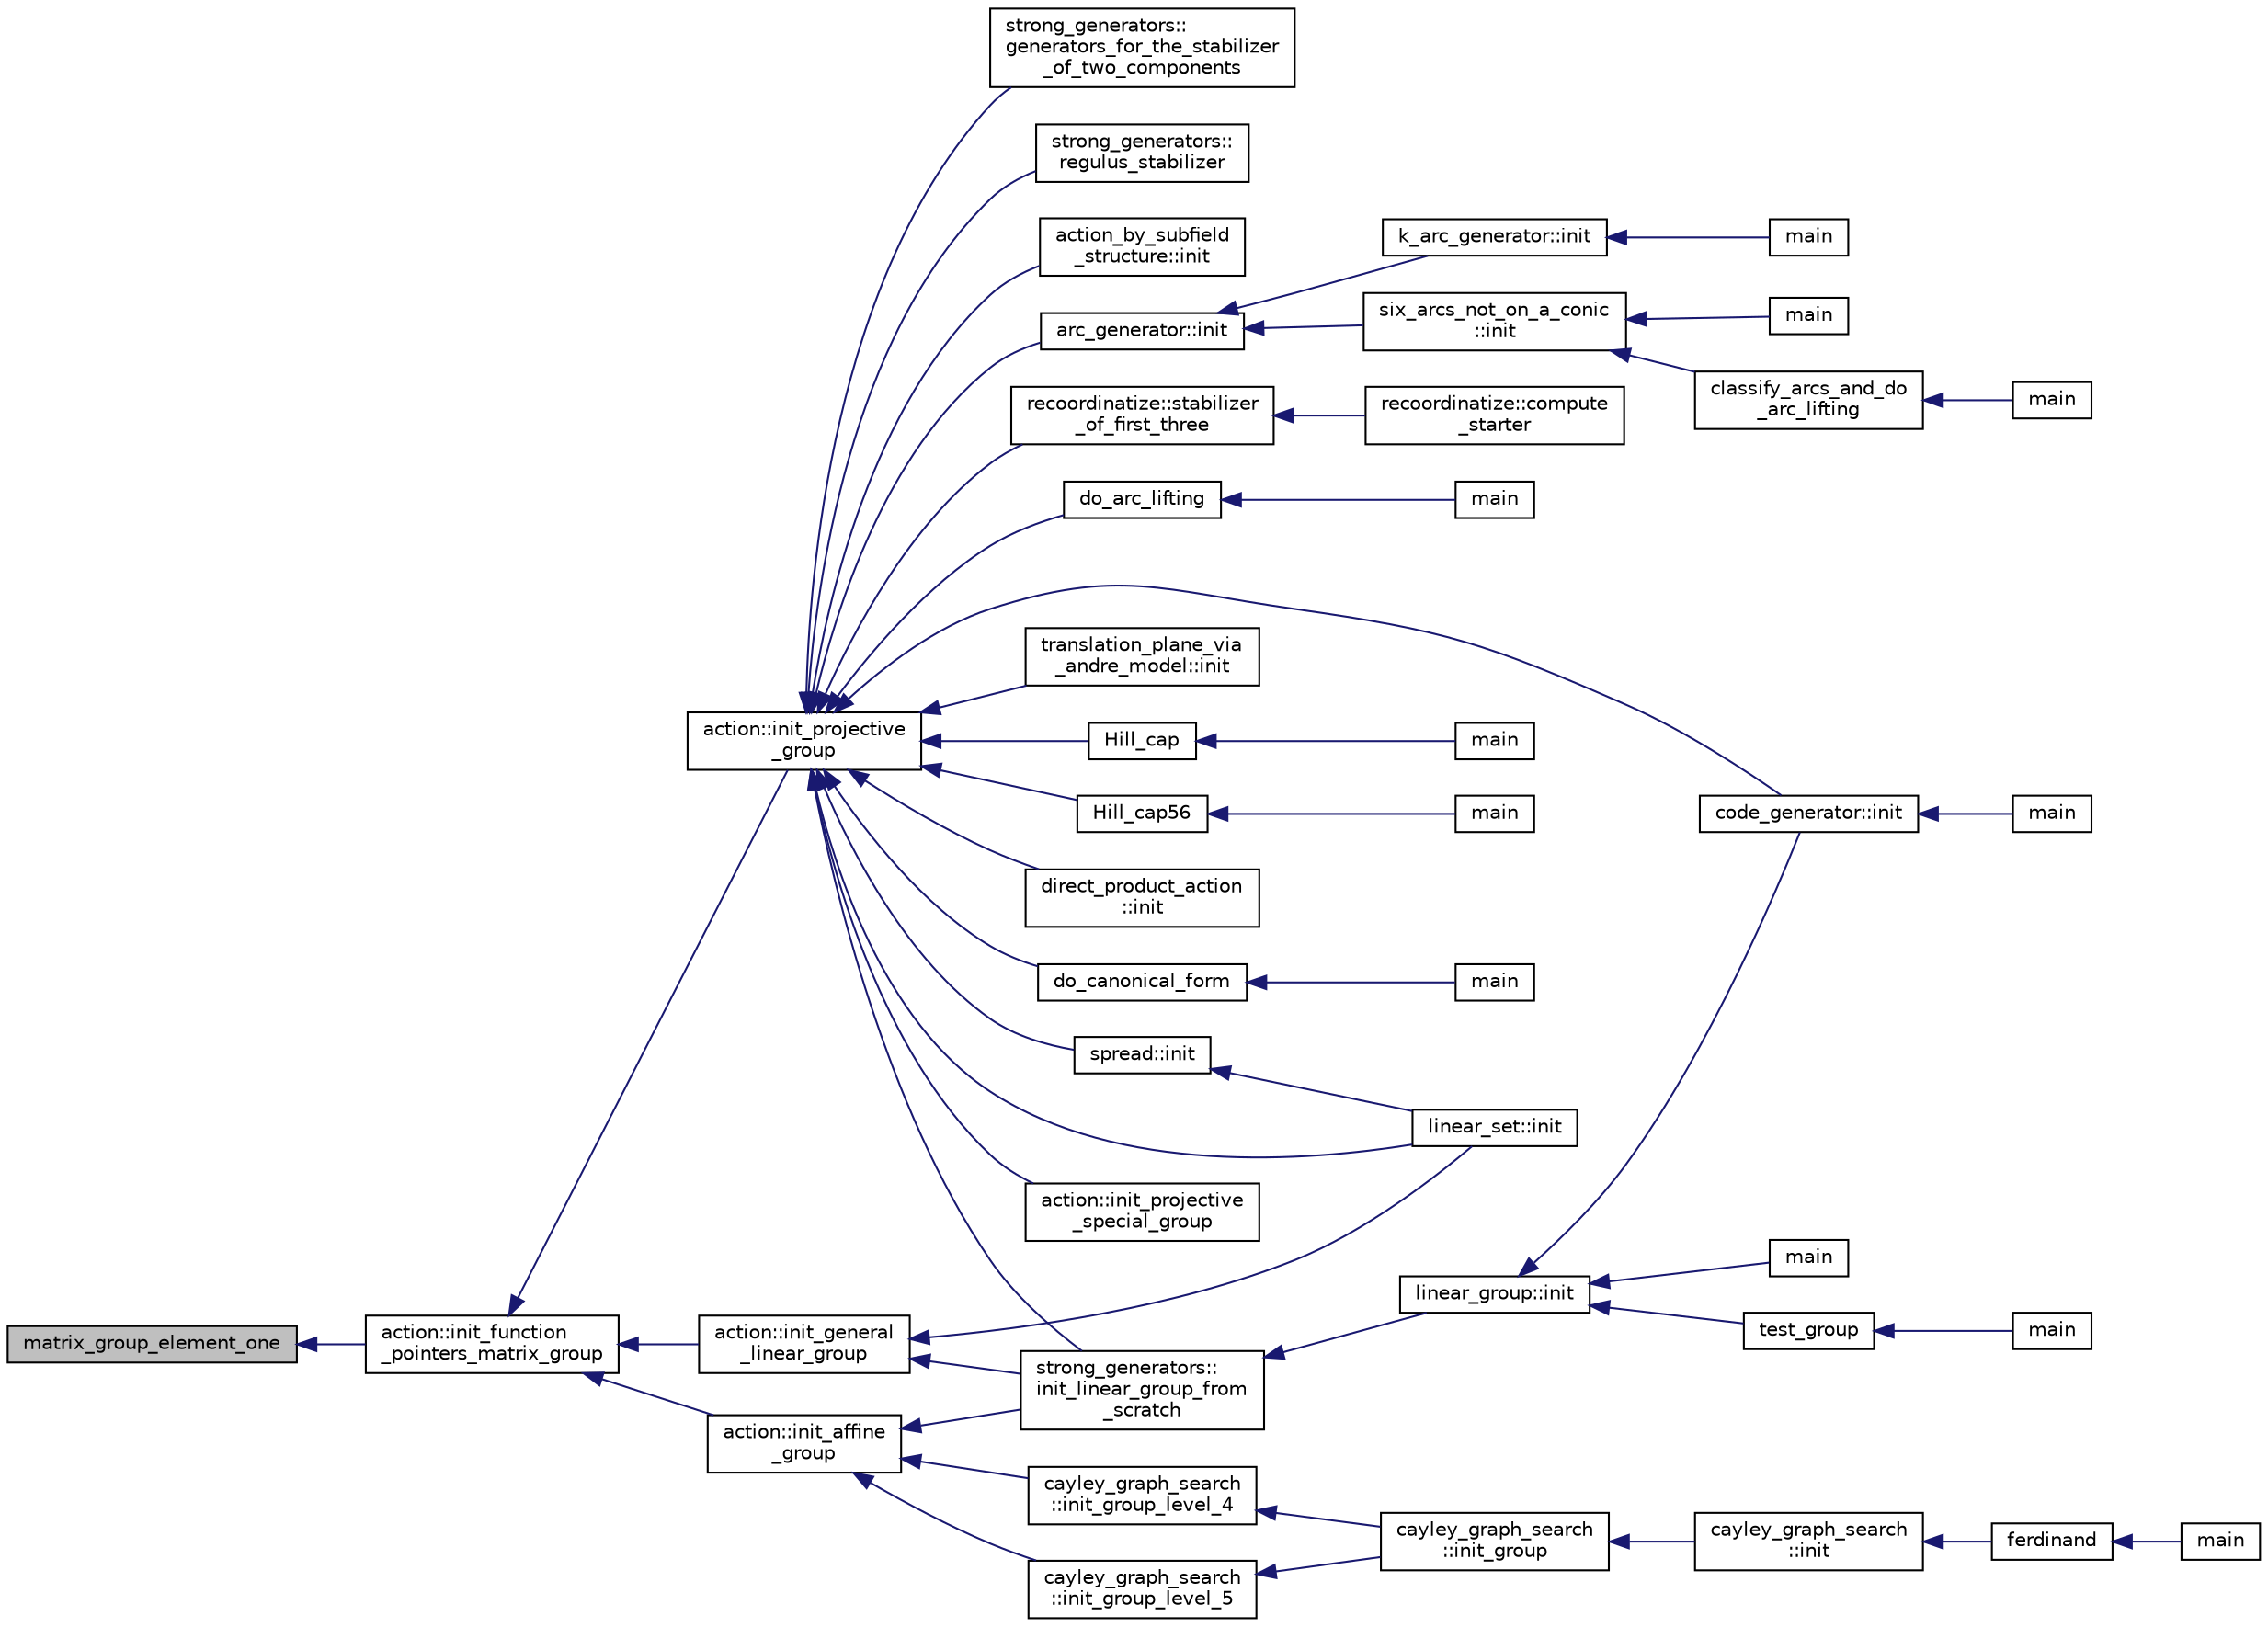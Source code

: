 digraph "matrix_group_element_one"
{
  edge [fontname="Helvetica",fontsize="10",labelfontname="Helvetica",labelfontsize="10"];
  node [fontname="Helvetica",fontsize="10",shape=record];
  rankdir="LR";
  Node7143 [label="matrix_group_element_one",height=0.2,width=0.4,color="black", fillcolor="grey75", style="filled", fontcolor="black"];
  Node7143 -> Node7144 [dir="back",color="midnightblue",fontsize="10",style="solid",fontname="Helvetica"];
  Node7144 [label="action::init_function\l_pointers_matrix_group",height=0.2,width=0.4,color="black", fillcolor="white", style="filled",URL="$d2/d86/classaction.html#a48cbc0106c21fdcb5ec74a9cf8f4e1d8"];
  Node7144 -> Node7145 [dir="back",color="midnightblue",fontsize="10",style="solid",fontname="Helvetica"];
  Node7145 [label="action::init_projective\l_group",height=0.2,width=0.4,color="black", fillcolor="white", style="filled",URL="$d2/d86/classaction.html#ad943cb9d3828331bf5634c6dbfc31afd"];
  Node7145 -> Node7146 [dir="back",color="midnightblue",fontsize="10",style="solid",fontname="Helvetica"];
  Node7146 [label="do_arc_lifting",height=0.2,width=0.4,color="black", fillcolor="white", style="filled",URL="$d5/d9e/arcs__orderly_8_c.html#a7367bc544c290322bdbd4545388a27a8"];
  Node7146 -> Node7147 [dir="back",color="midnightblue",fontsize="10",style="solid",fontname="Helvetica"];
  Node7147 [label="main",height=0.2,width=0.4,color="black", fillcolor="white", style="filled",URL="$d5/d9e/arcs__orderly_8_c.html#a3c04138a5bfe5d72780bb7e82a18e627"];
  Node7145 -> Node7148 [dir="back",color="midnightblue",fontsize="10",style="solid",fontname="Helvetica"];
  Node7148 [label="code_generator::init",height=0.2,width=0.4,color="black", fillcolor="white", style="filled",URL="$db/d37/classcode__generator.html#acfaa1e8badf6f30255203f499b130af8"];
  Node7148 -> Node7149 [dir="back",color="midnightblue",fontsize="10",style="solid",fontname="Helvetica"];
  Node7149 [label="main",height=0.2,width=0.4,color="black", fillcolor="white", style="filled",URL="$d4/d4f/codes_8_c.html#a217dbf8b442f20279ea00b898af96f52"];
  Node7145 -> Node7150 [dir="back",color="midnightblue",fontsize="10",style="solid",fontname="Helvetica"];
  Node7150 [label="direct_product_action\l::init",height=0.2,width=0.4,color="black", fillcolor="white", style="filled",URL="$d3/d78/classdirect__product__action.html#aad40060e5821c011cccaa65a5c4df64f"];
  Node7145 -> Node7151 [dir="back",color="midnightblue",fontsize="10",style="solid",fontname="Helvetica"];
  Node7151 [label="Hill_cap",height=0.2,width=0.4,color="black", fillcolor="white", style="filled",URL="$da/d28/hill_8_c.html#a7c2543fe497e681d4b492b16ea7f933e"];
  Node7151 -> Node7152 [dir="back",color="midnightblue",fontsize="10",style="solid",fontname="Helvetica"];
  Node7152 [label="main",height=0.2,width=0.4,color="black", fillcolor="white", style="filled",URL="$da/d28/hill_8_c.html#a217dbf8b442f20279ea00b898af96f52"];
  Node7145 -> Node7153 [dir="back",color="midnightblue",fontsize="10",style="solid",fontname="Helvetica"];
  Node7153 [label="linear_set::init",height=0.2,width=0.4,color="black", fillcolor="white", style="filled",URL="$dd/d86/classlinear__set.html#a7ab24e84423749047d5465cb15505475"];
  Node7145 -> Node7154 [dir="back",color="midnightblue",fontsize="10",style="solid",fontname="Helvetica"];
  Node7154 [label="Hill_cap56",height=0.2,width=0.4,color="black", fillcolor="white", style="filled",URL="$df/d74/tl__geometry_8h.html#ad7fc0ff2bf8455ab25e170c6930047a6"];
  Node7154 -> Node7155 [dir="back",color="midnightblue",fontsize="10",style="solid",fontname="Helvetica"];
  Node7155 [label="main",height=0.2,width=0.4,color="black", fillcolor="white", style="filled",URL="$d4/d6e/make__something_8_c.html#a217dbf8b442f20279ea00b898af96f52"];
  Node7145 -> Node7156 [dir="back",color="midnightblue",fontsize="10",style="solid",fontname="Helvetica"];
  Node7156 [label="do_canonical_form",height=0.2,width=0.4,color="black", fillcolor="white", style="filled",URL="$dc/dd4/group__actions_8h.html#afb9f4a331a8a017ea3b8b7d9ed8dcc88"];
  Node7156 -> Node7157 [dir="back",color="midnightblue",fontsize="10",style="solid",fontname="Helvetica"];
  Node7157 [label="main",height=0.2,width=0.4,color="black", fillcolor="white", style="filled",URL="$d0/d2f/process_8_c.html#a3c04138a5bfe5d72780bb7e82a18e627"];
  Node7145 -> Node7158 [dir="back",color="midnightblue",fontsize="10",style="solid",fontname="Helvetica"];
  Node7158 [label="action::init_projective\l_special_group",height=0.2,width=0.4,color="black", fillcolor="white", style="filled",URL="$d2/d86/classaction.html#a4c69f0e07dff8ba8ac2415faf69d55a4"];
  Node7145 -> Node7159 [dir="back",color="midnightblue",fontsize="10",style="solid",fontname="Helvetica"];
  Node7159 [label="strong_generators::\linit_linear_group_from\l_scratch",height=0.2,width=0.4,color="black", fillcolor="white", style="filled",URL="$dc/d09/classstrong__generators.html#ad47ecfb9c141b65ed6aca34231d5a0d2"];
  Node7159 -> Node7160 [dir="back",color="midnightblue",fontsize="10",style="solid",fontname="Helvetica"];
  Node7160 [label="linear_group::init",height=0.2,width=0.4,color="black", fillcolor="white", style="filled",URL="$df/d5a/classlinear__group.html#a8119aa9b882192ab422b12614b259f28"];
  Node7160 -> Node7148 [dir="back",color="midnightblue",fontsize="10",style="solid",fontname="Helvetica"];
  Node7160 -> Node7161 [dir="back",color="midnightblue",fontsize="10",style="solid",fontname="Helvetica"];
  Node7161 [label="test_group",height=0.2,width=0.4,color="black", fillcolor="white", style="filled",URL="$d8/d03/analyze__q__designs_8_c.html#ad03444358d0b46e7aa4d88a806b44925"];
  Node7161 -> Node7162 [dir="back",color="midnightblue",fontsize="10",style="solid",fontname="Helvetica"];
  Node7162 [label="main",height=0.2,width=0.4,color="black", fillcolor="white", style="filled",URL="$d8/d03/analyze__q__designs_8_c.html#a217dbf8b442f20279ea00b898af96f52"];
  Node7160 -> Node7163 [dir="back",color="midnightblue",fontsize="10",style="solid",fontname="Helvetica"];
  Node7163 [label="main",height=0.2,width=0.4,color="black", fillcolor="white", style="filled",URL="$da/dd5/subspace__orbits__main_8_c.html#a217dbf8b442f20279ea00b898af96f52"];
  Node7145 -> Node7164 [dir="back",color="midnightblue",fontsize="10",style="solid",fontname="Helvetica"];
  Node7164 [label="strong_generators::\lgenerators_for_the_stabilizer\l_of_two_components",height=0.2,width=0.4,color="black", fillcolor="white", style="filled",URL="$dc/d09/classstrong__generators.html#acd9ddc5b768e4cf3f2398383d5a8f3b2"];
  Node7145 -> Node7165 [dir="back",color="midnightblue",fontsize="10",style="solid",fontname="Helvetica"];
  Node7165 [label="strong_generators::\lregulus_stabilizer",height=0.2,width=0.4,color="black", fillcolor="white", style="filled",URL="$dc/d09/classstrong__generators.html#a32e999d14b4168695f2e775ddf2ed7e7"];
  Node7145 -> Node7166 [dir="back",color="midnightblue",fontsize="10",style="solid",fontname="Helvetica"];
  Node7166 [label="action_by_subfield\l_structure::init",height=0.2,width=0.4,color="black", fillcolor="white", style="filled",URL="$dd/d67/classaction__by__subfield__structure.html#a565b45607d3ebc3eaa0e910a6ce6a661"];
  Node7145 -> Node7167 [dir="back",color="midnightblue",fontsize="10",style="solid",fontname="Helvetica"];
  Node7167 [label="arc_generator::init",height=0.2,width=0.4,color="black", fillcolor="white", style="filled",URL="$d4/d21/classarc__generator.html#ae614e18e9c641d67069fa27d48245cde"];
  Node7167 -> Node7168 [dir="back",color="midnightblue",fontsize="10",style="solid",fontname="Helvetica"];
  Node7168 [label="k_arc_generator::init",height=0.2,width=0.4,color="black", fillcolor="white", style="filled",URL="$d6/dd8/classk__arc__generator.html#a6036d9f52ede9f8ca681505626b5361d"];
  Node7168 -> Node7169 [dir="back",color="midnightblue",fontsize="10",style="solid",fontname="Helvetica"];
  Node7169 [label="main",height=0.2,width=0.4,color="black", fillcolor="white", style="filled",URL="$d6/d01/k__arc__generator__main_8_c.html#a217dbf8b442f20279ea00b898af96f52"];
  Node7167 -> Node7170 [dir="back",color="midnightblue",fontsize="10",style="solid",fontname="Helvetica"];
  Node7170 [label="six_arcs_not_on_a_conic\l::init",height=0.2,width=0.4,color="black", fillcolor="white", style="filled",URL="$d8/de6/classsix__arcs__not__on__a__conic.html#a7a4d5cf8a098488729934cfa8a70944a"];
  Node7170 -> Node7171 [dir="back",color="midnightblue",fontsize="10",style="solid",fontname="Helvetica"];
  Node7171 [label="classify_arcs_and_do\l_arc_lifting",height=0.2,width=0.4,color="black", fillcolor="white", style="filled",URL="$d6/dc3/arc__lifting__main_8_c.html#afdd7be16f16b8c71e9a72fe5f6a0b59c"];
  Node7171 -> Node7172 [dir="back",color="midnightblue",fontsize="10",style="solid",fontname="Helvetica"];
  Node7172 [label="main",height=0.2,width=0.4,color="black", fillcolor="white", style="filled",URL="$d6/dc3/arc__lifting__main_8_c.html#a217dbf8b442f20279ea00b898af96f52"];
  Node7170 -> Node7173 [dir="back",color="midnightblue",fontsize="10",style="solid",fontname="Helvetica"];
  Node7173 [label="main",height=0.2,width=0.4,color="black", fillcolor="white", style="filled",URL="$d2/dfa/create__surface__main_8_c.html#a217dbf8b442f20279ea00b898af96f52"];
  Node7145 -> Node7174 [dir="back",color="midnightblue",fontsize="10",style="solid",fontname="Helvetica"];
  Node7174 [label="recoordinatize::stabilizer\l_of_first_three",height=0.2,width=0.4,color="black", fillcolor="white", style="filled",URL="$d3/d3c/classrecoordinatize.html#ae8a24e776a57f0ac4923f6ed1d1db6e6"];
  Node7174 -> Node7175 [dir="back",color="midnightblue",fontsize="10",style="solid",fontname="Helvetica"];
  Node7175 [label="recoordinatize::compute\l_starter",height=0.2,width=0.4,color="black", fillcolor="white", style="filled",URL="$d3/d3c/classrecoordinatize.html#a274b399821488e5f6fb1adfbc8f8ebac"];
  Node7145 -> Node7176 [dir="back",color="midnightblue",fontsize="10",style="solid",fontname="Helvetica"];
  Node7176 [label="spread::init",height=0.2,width=0.4,color="black", fillcolor="white", style="filled",URL="$da/dc1/classspread.html#aa2493aebcdd72c4472213711dfcc2ab6"];
  Node7176 -> Node7153 [dir="back",color="midnightblue",fontsize="10",style="solid",fontname="Helvetica"];
  Node7145 -> Node7177 [dir="back",color="midnightblue",fontsize="10",style="solid",fontname="Helvetica"];
  Node7177 [label="translation_plane_via\l_andre_model::init",height=0.2,width=0.4,color="black", fillcolor="white", style="filled",URL="$d1/dcc/classtranslation__plane__via__andre__model.html#adb424599de168ade331979a9218ee07b"];
  Node7144 -> Node7178 [dir="back",color="midnightblue",fontsize="10",style="solid",fontname="Helvetica"];
  Node7178 [label="action::init_affine\l_group",height=0.2,width=0.4,color="black", fillcolor="white", style="filled",URL="$d2/d86/classaction.html#a32c0c683b3071fef19d28ca4880b568a"];
  Node7178 -> Node7179 [dir="back",color="midnightblue",fontsize="10",style="solid",fontname="Helvetica"];
  Node7179 [label="cayley_graph_search\l::init_group_level_4",height=0.2,width=0.4,color="black", fillcolor="white", style="filled",URL="$de/dae/classcayley__graph__search.html#a6593f90cd91bea8c23fe71acca05655e"];
  Node7179 -> Node7180 [dir="back",color="midnightblue",fontsize="10",style="solid",fontname="Helvetica"];
  Node7180 [label="cayley_graph_search\l::init_group",height=0.2,width=0.4,color="black", fillcolor="white", style="filled",URL="$de/dae/classcayley__graph__search.html#adbce2e517a8ed979f53e8aeb043cf4ca"];
  Node7180 -> Node7181 [dir="back",color="midnightblue",fontsize="10",style="solid",fontname="Helvetica"];
  Node7181 [label="cayley_graph_search\l::init",height=0.2,width=0.4,color="black", fillcolor="white", style="filled",URL="$de/dae/classcayley__graph__search.html#add9c6434abeaebac4a07bc03cb21672d"];
  Node7181 -> Node7182 [dir="back",color="midnightblue",fontsize="10",style="solid",fontname="Helvetica"];
  Node7182 [label="ferdinand",height=0.2,width=0.4,color="black", fillcolor="white", style="filled",URL="$da/df3/ferdinand_8_c.html#a322b57727d23cf5a0932f11c30ea18d9"];
  Node7182 -> Node7183 [dir="back",color="midnightblue",fontsize="10",style="solid",fontname="Helvetica"];
  Node7183 [label="main",height=0.2,width=0.4,color="black", fillcolor="white", style="filled",URL="$da/df3/ferdinand_8_c.html#a3c04138a5bfe5d72780bb7e82a18e627"];
  Node7178 -> Node7184 [dir="back",color="midnightblue",fontsize="10",style="solid",fontname="Helvetica"];
  Node7184 [label="cayley_graph_search\l::init_group_level_5",height=0.2,width=0.4,color="black", fillcolor="white", style="filled",URL="$de/dae/classcayley__graph__search.html#ab4427f6ab65833dae31a18f44a5d6d7a"];
  Node7184 -> Node7180 [dir="back",color="midnightblue",fontsize="10",style="solid",fontname="Helvetica"];
  Node7178 -> Node7159 [dir="back",color="midnightblue",fontsize="10",style="solid",fontname="Helvetica"];
  Node7144 -> Node7185 [dir="back",color="midnightblue",fontsize="10",style="solid",fontname="Helvetica"];
  Node7185 [label="action::init_general\l_linear_group",height=0.2,width=0.4,color="black", fillcolor="white", style="filled",URL="$d2/d86/classaction.html#a1ff1bf53f9073bfc76ff073e7af6f396"];
  Node7185 -> Node7153 [dir="back",color="midnightblue",fontsize="10",style="solid",fontname="Helvetica"];
  Node7185 -> Node7159 [dir="back",color="midnightblue",fontsize="10",style="solid",fontname="Helvetica"];
}
